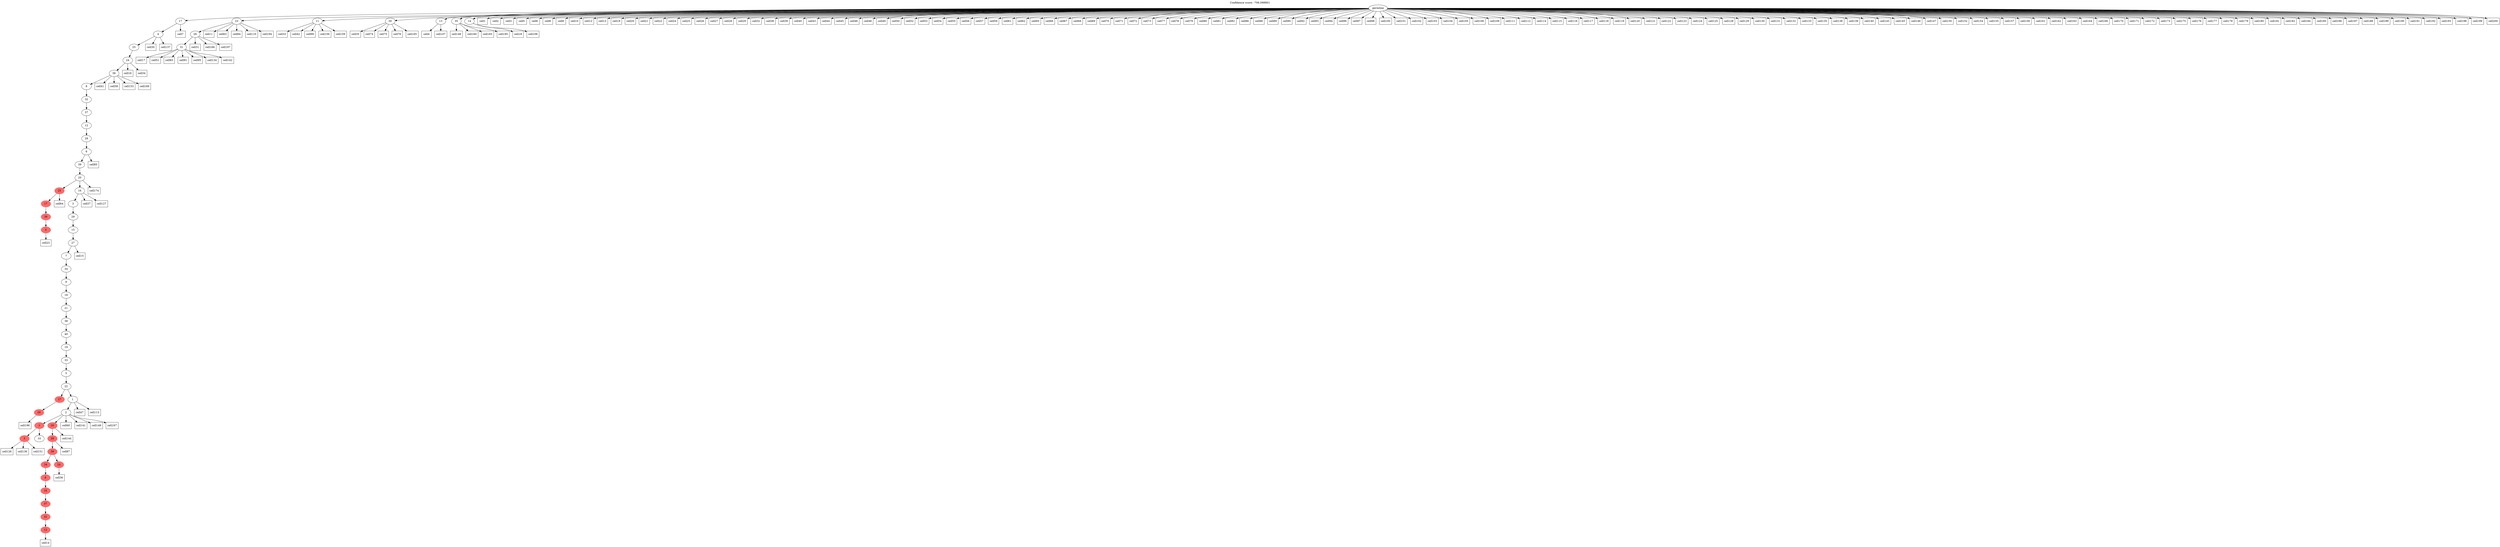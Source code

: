 digraph g {
	"54" -> "55";
	"55" [color=indianred1, style=filled, label="4"];
	"53" -> "54";
	"54" [color=indianred1, style=filled, label="36"];
	"52" -> "53";
	"53" [color=indianred1, style=filled, label="17"];
	"50" -> "51";
	"51" [color=indianred1, style=filled, label="29"];
	"47" -> "48";
	"48" [color=indianred1, style=filled, label="3"];
	"47" -> "49";
	"49" [label="10"];
	"45" -> "46";
	"46" [color=indianred1, style=filled, label="12"];
	"44" -> "45";
	"45" [color=indianred1, style=filled, label="32"];
	"43" -> "44";
	"44" [color=indianred1, style=filled, label="37"];
	"42" -> "43";
	"43" [color=indianred1, style=filled, label="16"];
	"41" -> "42";
	"42" [color=indianred1, style=filled, label="8"];
	"39" -> "40";
	"40" [color=indianred1, style=filled, label="24"];
	"39" -> "41";
	"41" [color=indianred1, style=filled, label="34"];
	"38" -> "39";
	"39" [color=indianred1, style=filled, label="39"];
	"37" -> "38";
	"38" [color=indianred1, style=filled, label="28"];
	"36" -> "37";
	"37" [color=indianred1, style=filled, label="20"];
	"36" -> "47";
	"47" [color=indianred1, style=filled, label="1"];
	"35" -> "36";
	"36" [label="2"];
	"34" -> "35";
	"35" [label="1"];
	"34" -> "50";
	"50" [color=indianred1, style=filled, label="27"];
	"33" -> "34";
	"34" [label="22"];
	"32" -> "33";
	"33" [label="5"];
	"31" -> "32";
	"32" [label="33"];
	"30" -> "31";
	"31" [label="19"];
	"29" -> "30";
	"30" [label="40"];
	"28" -> "29";
	"29" [label="38"];
	"27" -> "28";
	"28" [label="21"];
	"26" -> "27";
	"27" [label="18"];
	"25" -> "26";
	"26" [label="9"];
	"24" -> "25";
	"25" [label="34"];
	"23" -> "24";
	"24" [label="7"];
	"22" -> "23";
	"23" [label="27"];
	"21" -> "22";
	"22" [label="15"];
	"20" -> "21";
	"21" [label="29"];
	"19" -> "20";
	"20" [label="3"];
	"18" -> "19";
	"19" [label="16"];
	"18" -> "52";
	"52" [color=indianred1, style=filled, label="25"];
	"17" -> "18";
	"18" [label="20"];
	"16" -> "17";
	"17" [label="39"];
	"15" -> "16";
	"16" [label="6"];
	"14" -> "15";
	"15" [label="28"];
	"13" -> "14";
	"14" [label="12"];
	"12" -> "13";
	"13" [label="37"];
	"11" -> "12";
	"12" [label="32"];
	"10" -> "11";
	"11" [label="8"];
	"9" -> "10";
	"10" [label="36"];
	"8" -> "9";
	"9" [label="24"];
	"7" -> "8";
	"8" [label="25"];
	"6" -> "7";
	"7" [label="4"];
	"3" -> "4";
	"4" [label="31"];
	"2" -> "3";
	"3" [label="26"];
	"0" -> "1";
	"1" [label="11"];
	"0" -> "2";
	"2" [label="23"];
	"0" -> "5";
	"5" [label="30"];
	"0" -> "6";
	"6" [label="17"];
	"0" -> "56";
	"56" [label="13"];
	"0" -> "57";
	"57" [label="35"];
	"0" -> "58";
	"58" [label="14"];
	"0" [label="germline"];
	"0" -> "cell1";
	"cell1" [shape=box];
	"0" -> "cell2";
	"cell2" [shape=box];
	"0" -> "cell3";
	"cell3" [shape=box];
	"56" -> "cell4";
	"cell4" [shape=box];
	"0" -> "cell5";
	"cell5" [shape=box];
	"0" -> "cell6";
	"cell6" [shape=box];
	"6" -> "cell7";
	"cell7" [shape=box];
	"0" -> "cell8";
	"cell8" [shape=box];
	"0" -> "cell9";
	"cell9" [shape=box];
	"0" -> "cell10";
	"cell10" [shape=box];
	"2" -> "cell11";
	"cell11" [shape=box];
	"0" -> "cell12";
	"cell12" [shape=box];
	"0" -> "cell13";
	"cell13" [shape=box];
	"46" -> "cell14";
	"cell14" [shape=box];
	"23" -> "cell15";
	"cell15" [shape=box];
	"9" -> "cell16";
	"cell16" [shape=box];
	"4" -> "cell17";
	"cell17" [shape=box];
	"58" -> "cell18";
	"cell18" [shape=box];
	"0" -> "cell19";
	"cell19" [shape=box];
	"0" -> "cell20";
	"cell20" [shape=box];
	"0" -> "cell21";
	"cell21" [shape=box];
	"0" -> "cell22";
	"cell22" [shape=box];
	"55" -> "cell23";
	"cell23" [shape=box];
	"0" -> "cell24";
	"cell24" [shape=box];
	"0" -> "cell25";
	"cell25" [shape=box];
	"0" -> "cell26";
	"cell26" [shape=box];
	"0" -> "cell27";
	"cell27" [shape=box];
	"0" -> "cell28";
	"cell28" [shape=box];
	"0" -> "cell29";
	"cell29" [shape=box];
	"7" -> "cell30";
	"cell30" [shape=box];
	"3" -> "cell31";
	"cell31" [shape=box];
	"0" -> "cell32";
	"cell32" [shape=box];
	"1" -> "cell33";
	"cell33" [shape=box];
	"9" -> "cell34";
	"cell34" [shape=box];
	"5" -> "cell35";
	"cell35" [shape=box];
	"40" -> "cell36";
	"cell36" [shape=box];
	"19" -> "cell37";
	"cell37" [shape=box];
	"0" -> "cell38";
	"cell38" [shape=box];
	"0" -> "cell39";
	"cell39" [shape=box];
	"0" -> "cell40";
	"cell40" [shape=box];
	"10" -> "cell41";
	"cell41" [shape=box];
	"1" -> "cell42";
	"cell42" [shape=box];
	"0" -> "cell43";
	"cell43" [shape=box];
	"0" -> "cell44";
	"cell44" [shape=box];
	"0" -> "cell45";
	"cell45" [shape=box];
	"0" -> "cell46";
	"cell46" [shape=box];
	"35" -> "cell47";
	"cell47" [shape=box];
	"0" -> "cell48";
	"cell48" [shape=box];
	"0" -> "cell49";
	"cell49" [shape=box];
	"0" -> "cell50";
	"cell50" [shape=box];
	"4" -> "cell51";
	"cell51" [shape=box];
	"0" -> "cell52";
	"cell52" [shape=box];
	"0" -> "cell53";
	"cell53" [shape=box];
	"0" -> "cell54";
	"cell54" [shape=box];
	"0" -> "cell55";
	"cell55" [shape=box];
	"0" -> "cell56";
	"cell56" [shape=box];
	"0" -> "cell57";
	"cell57" [shape=box];
	"10" -> "cell58";
	"cell58" [shape=box];
	"0" -> "cell59";
	"cell59" [shape=box];
	"36" -> "cell60";
	"cell60" [shape=box];
	"0" -> "cell61";
	"cell61" [shape=box];
	"0" -> "cell62";
	"cell62" [shape=box];
	"2" -> "cell63";
	"cell63" [shape=box];
	"52" -> "cell64";
	"cell64" [shape=box];
	"0" -> "cell65";
	"cell65" [shape=box];
	"0" -> "cell66";
	"cell66" [shape=box];
	"0" -> "cell67";
	"cell67" [shape=box];
	"0" -> "cell68";
	"cell68" [shape=box];
	"0" -> "cell69";
	"cell69" [shape=box];
	"0" -> "cell70";
	"cell70" [shape=box];
	"0" -> "cell71";
	"cell71" [shape=box];
	"0" -> "cell72";
	"cell72" [shape=box];
	"0" -> "cell73";
	"cell73" [shape=box];
	"5" -> "cell74";
	"cell74" [shape=box];
	"5" -> "cell75";
	"cell75" [shape=box];
	"5" -> "cell76";
	"cell76" [shape=box];
	"0" -> "cell77";
	"cell77" [shape=box];
	"0" -> "cell78";
	"cell78" [shape=box];
	"0" -> "cell79";
	"cell79" [shape=box];
	"0" -> "cell80";
	"cell80" [shape=box];
	"0" -> "cell81";
	"cell81" [shape=box];
	"0" -> "cell82";
	"cell82" [shape=box];
	"4" -> "cell83";
	"cell83" [shape=box];
	"2" -> "cell84";
	"cell84" [shape=box];
	"16" -> "cell85";
	"cell85" [shape=box];
	"0" -> "cell86";
	"cell86" [shape=box];
	"38" -> "cell87";
	"cell87" [shape=box];
	"0" -> "cell88";
	"cell88" [shape=box];
	"0" -> "cell89";
	"cell89" [shape=box];
	"0" -> "cell90";
	"cell90" [shape=box];
	"4" -> "cell91";
	"cell91" [shape=box];
	"0" -> "cell92";
	"cell92" [shape=box];
	"0" -> "cell93";
	"cell93" [shape=box];
	"0" -> "cell94";
	"cell94" [shape=box];
	"4" -> "cell95";
	"cell95" [shape=box];
	"0" -> "cell96";
	"cell96" [shape=box];
	"0" -> "cell97";
	"cell97" [shape=box];
	"0" -> "cell98";
	"cell98" [shape=box];
	"1" -> "cell99";
	"cell99" [shape=box];
	"0" -> "cell100";
	"cell100" [shape=box];
	"0" -> "cell101";
	"cell101" [shape=box];
	"0" -> "cell102";
	"cell102" [shape=box];
	"0" -> "cell103";
	"cell103" [shape=box];
	"0" -> "cell104";
	"cell104" [shape=box];
	"0" -> "cell105";
	"cell105" [shape=box];
	"58" -> "cell106";
	"cell106" [shape=box];
	"56" -> "cell107";
	"cell107" [shape=box];
	"0" -> "cell108";
	"cell108" [shape=box];
	"0" -> "cell109";
	"cell109" [shape=box];
	"2" -> "cell110";
	"cell110" [shape=box];
	"0" -> "cell111";
	"cell111" [shape=box];
	"0" -> "cell112";
	"cell112" [shape=box];
	"35" -> "cell113";
	"cell113" [shape=box];
	"0" -> "cell114";
	"cell114" [shape=box];
	"0" -> "cell115";
	"cell115" [shape=box];
	"0" -> "cell116";
	"cell116" [shape=box];
	"0" -> "cell117";
	"cell117" [shape=box];
	"0" -> "cell118";
	"cell118" [shape=box];
	"0" -> "cell119";
	"cell119" [shape=box];
	"0" -> "cell120";
	"cell120" [shape=box];
	"0" -> "cell121";
	"cell121" [shape=box];
	"0" -> "cell122";
	"cell122" [shape=box];
	"0" -> "cell123";
	"cell123" [shape=box];
	"0" -> "cell124";
	"cell124" [shape=box];
	"0" -> "cell125";
	"cell125" [shape=box];
	"48" -> "cell126";
	"cell126" [shape=box];
	"19" -> "cell127";
	"cell127" [shape=box];
	"0" -> "cell128";
	"cell128" [shape=box];
	"0" -> "cell129";
	"cell129" [shape=box];
	"0" -> "cell130";
	"cell130" [shape=box];
	"0" -> "cell131";
	"cell131" [shape=box];
	"0" -> "cell132";
	"cell132" [shape=box];
	"0" -> "cell133";
	"cell133" [shape=box];
	"4" -> "cell134";
	"cell134" [shape=box];
	"0" -> "cell135";
	"cell135" [shape=box];
	"48" -> "cell136";
	"cell136" [shape=box];
	"7" -> "cell137";
	"cell137" [shape=box];
	"0" -> "cell138";
	"cell138" [shape=box];
	"0" -> "cell139";
	"cell139" [shape=box];
	"0" -> "cell140";
	"cell140" [shape=box];
	"36" -> "cell141";
	"cell141" [shape=box];
	"4" -> "cell142";
	"cell142" [shape=box];
	"0" -> "cell143";
	"cell143" [shape=box];
	"37" -> "cell144";
	"cell144" [shape=box];
	"0" -> "cell145";
	"cell145" [shape=box];
	"0" -> "cell146";
	"cell146" [shape=box];
	"0" -> "cell147";
	"cell147" [shape=box];
	"57" -> "cell148";
	"cell148" [shape=box];
	"36" -> "cell149";
	"cell149" [shape=box];
	"0" -> "cell150";
	"cell150" [shape=box];
	"48" -> "cell151";
	"cell151" [shape=box];
	"0" -> "cell152";
	"cell152" [shape=box];
	"10" -> "cell153";
	"cell153" [shape=box];
	"0" -> "cell154";
	"cell154" [shape=box];
	"0" -> "cell155";
	"cell155" [shape=box];
	"1" -> "cell156";
	"cell156" [shape=box];
	"0" -> "cell157";
	"cell157" [shape=box];
	"0" -> "cell158";
	"cell158" [shape=box];
	"1" -> "cell159";
	"cell159" [shape=box];
	"57" -> "cell160";
	"cell160" [shape=box];
	"0" -> "cell161";
	"cell161" [shape=box];
	"0" -> "cell162";
	"cell162" [shape=box];
	"0" -> "cell163";
	"cell163" [shape=box];
	"0" -> "cell164";
	"cell164" [shape=box];
	"5" -> "cell165";
	"cell165" [shape=box];
	"3" -> "cell166";
	"cell166" [shape=box];
	"36" -> "cell167";
	"cell167" [shape=box];
	"0" -> "cell168";
	"cell168" [shape=box];
	"10" -> "cell169";
	"cell169" [shape=box];
	"0" -> "cell170";
	"cell170" [shape=box];
	"0" -> "cell171";
	"cell171" [shape=box];
	"0" -> "cell172";
	"cell172" [shape=box];
	"0" -> "cell173";
	"cell173" [shape=box];
	"18" -> "cell174";
	"cell174" [shape=box];
	"0" -> "cell175";
	"cell175" [shape=box];
	"0" -> "cell176";
	"cell176" [shape=box];
	"0" -> "cell177";
	"cell177" [shape=box];
	"0" -> "cell178";
	"cell178" [shape=box];
	"0" -> "cell179";
	"cell179" [shape=box];
	"0" -> "cell180";
	"cell180" [shape=box];
	"0" -> "cell181";
	"cell181" [shape=box];
	"0" -> "cell182";
	"cell182" [shape=box];
	"57" -> "cell183";
	"cell183" [shape=box];
	"0" -> "cell184";
	"cell184" [shape=box];
	"0" -> "cell185";
	"cell185" [shape=box];
	"0" -> "cell186";
	"cell186" [shape=box];
	"0" -> "cell187";
	"cell187" [shape=box];
	"0" -> "cell188";
	"cell188" [shape=box];
	"0" -> "cell189";
	"cell189" [shape=box];
	"0" -> "cell190";
	"cell190" [shape=box];
	"0" -> "cell191";
	"cell191" [shape=box];
	"0" -> "cell192";
	"cell192" [shape=box];
	"0" -> "cell193";
	"cell193" [shape=box];
	"2" -> "cell194";
	"cell194" [shape=box];
	"57" -> "cell195";
	"cell195" [shape=box];
	"51" -> "cell196";
	"cell196" [shape=box];
	"3" -> "cell197";
	"cell197" [shape=box];
	"0" -> "cell198";
	"cell198" [shape=box];
	"0" -> "cell199";
	"cell199" [shape=box];
	"0" -> "cell200";
	"cell200" [shape=box];
	labelloc="t";
	label="Confidence score: -706.098801";
}
